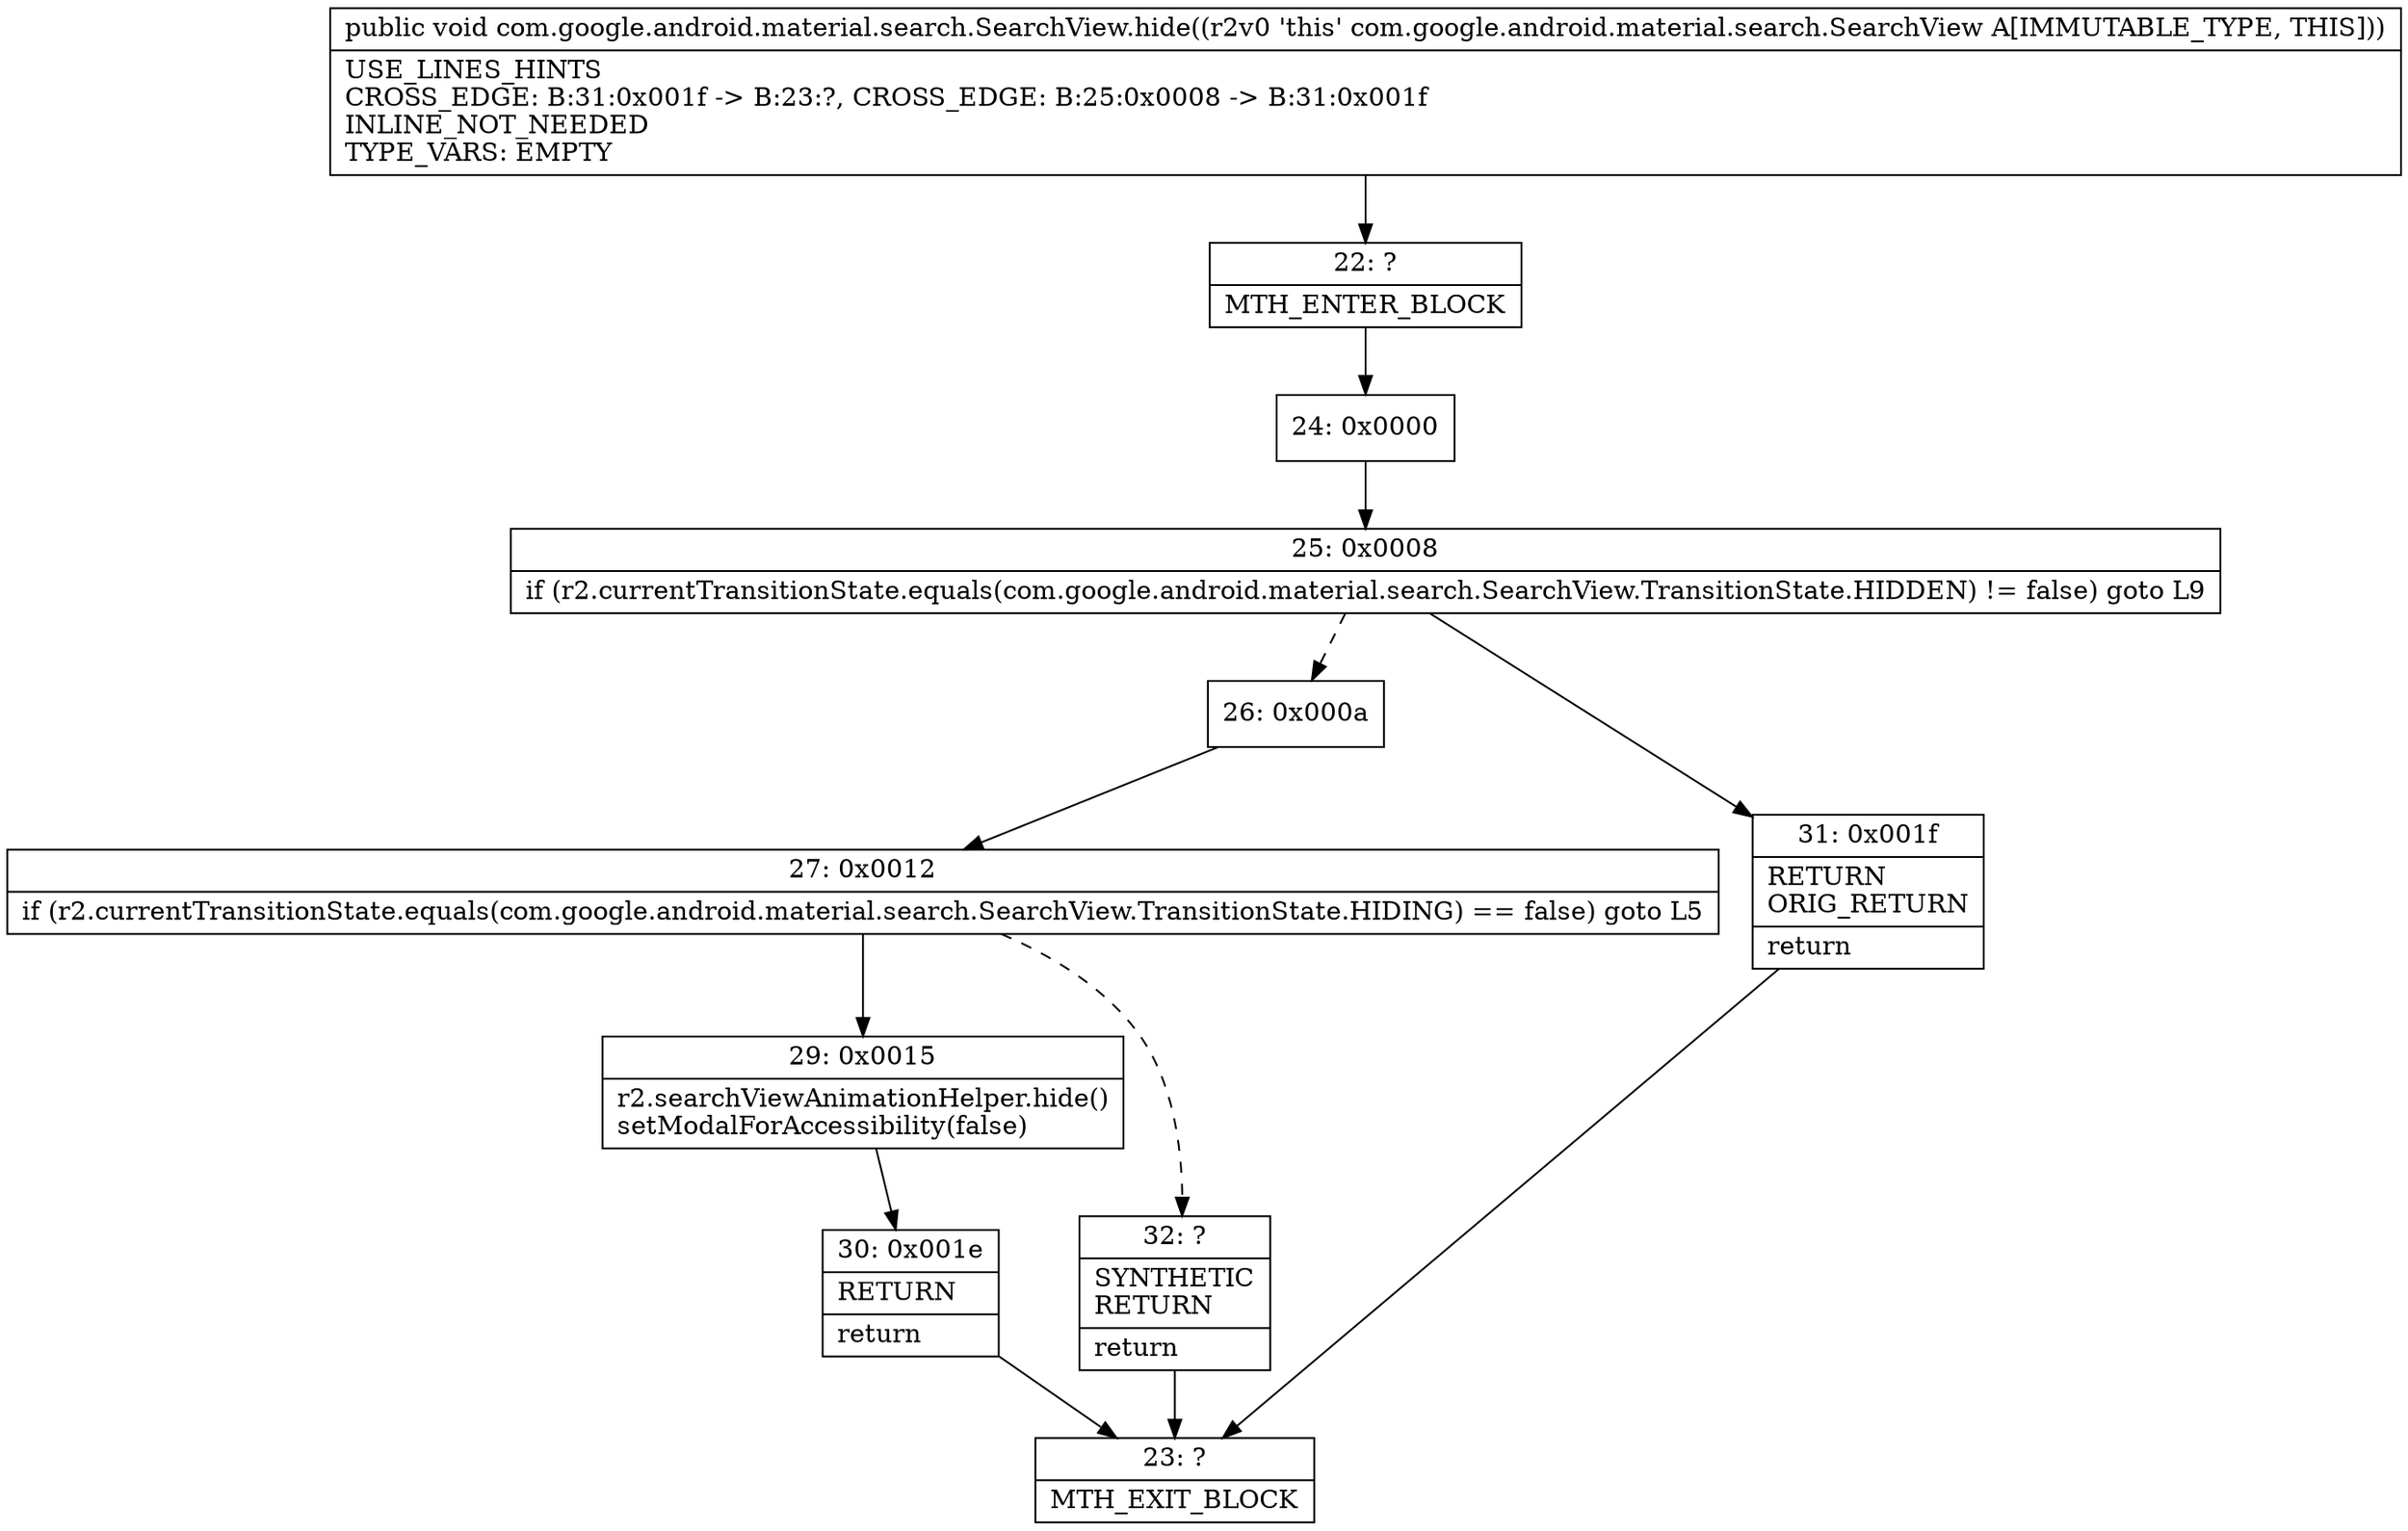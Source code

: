 digraph "CFG forcom.google.android.material.search.SearchView.hide()V" {
Node_22 [shape=record,label="{22\:\ ?|MTH_ENTER_BLOCK\l}"];
Node_24 [shape=record,label="{24\:\ 0x0000}"];
Node_25 [shape=record,label="{25\:\ 0x0008|if (r2.currentTransitionState.equals(com.google.android.material.search.SearchView.TransitionState.HIDDEN) != false) goto L9\l}"];
Node_26 [shape=record,label="{26\:\ 0x000a}"];
Node_27 [shape=record,label="{27\:\ 0x0012|if (r2.currentTransitionState.equals(com.google.android.material.search.SearchView.TransitionState.HIDING) == false) goto L5\l}"];
Node_29 [shape=record,label="{29\:\ 0x0015|r2.searchViewAnimationHelper.hide()\lsetModalForAccessibility(false)\l}"];
Node_30 [shape=record,label="{30\:\ 0x001e|RETURN\l|return\l}"];
Node_23 [shape=record,label="{23\:\ ?|MTH_EXIT_BLOCK\l}"];
Node_32 [shape=record,label="{32\:\ ?|SYNTHETIC\lRETURN\l|return\l}"];
Node_31 [shape=record,label="{31\:\ 0x001f|RETURN\lORIG_RETURN\l|return\l}"];
MethodNode[shape=record,label="{public void com.google.android.material.search.SearchView.hide((r2v0 'this' com.google.android.material.search.SearchView A[IMMUTABLE_TYPE, THIS]))  | USE_LINES_HINTS\lCROSS_EDGE: B:31:0x001f \-\> B:23:?, CROSS_EDGE: B:25:0x0008 \-\> B:31:0x001f\lINLINE_NOT_NEEDED\lTYPE_VARS: EMPTY\l}"];
MethodNode -> Node_22;Node_22 -> Node_24;
Node_24 -> Node_25;
Node_25 -> Node_26[style=dashed];
Node_25 -> Node_31;
Node_26 -> Node_27;
Node_27 -> Node_29;
Node_27 -> Node_32[style=dashed];
Node_29 -> Node_30;
Node_30 -> Node_23;
Node_32 -> Node_23;
Node_31 -> Node_23;
}

